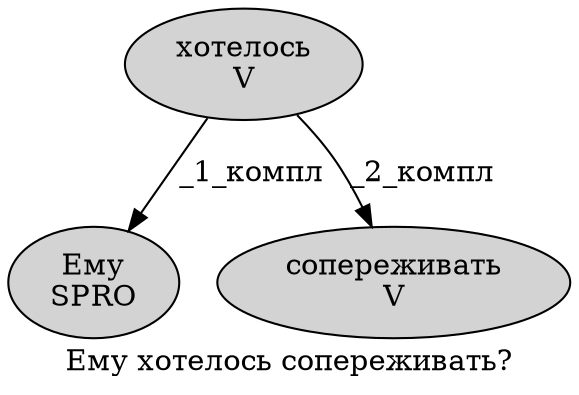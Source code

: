 digraph SENTENCE_4171 {
	graph [label="Ему хотелось сопереживать?"]
	node [style=filled]
		0 [label="Ему
SPRO" color="" fillcolor=lightgray penwidth=1 shape=ellipse]
		1 [label="хотелось
V" color="" fillcolor=lightgray penwidth=1 shape=ellipse]
		2 [label="сопереживать
V" color="" fillcolor=lightgray penwidth=1 shape=ellipse]
			1 -> 0 [label="_1_компл"]
			1 -> 2 [label="_2_компл"]
}